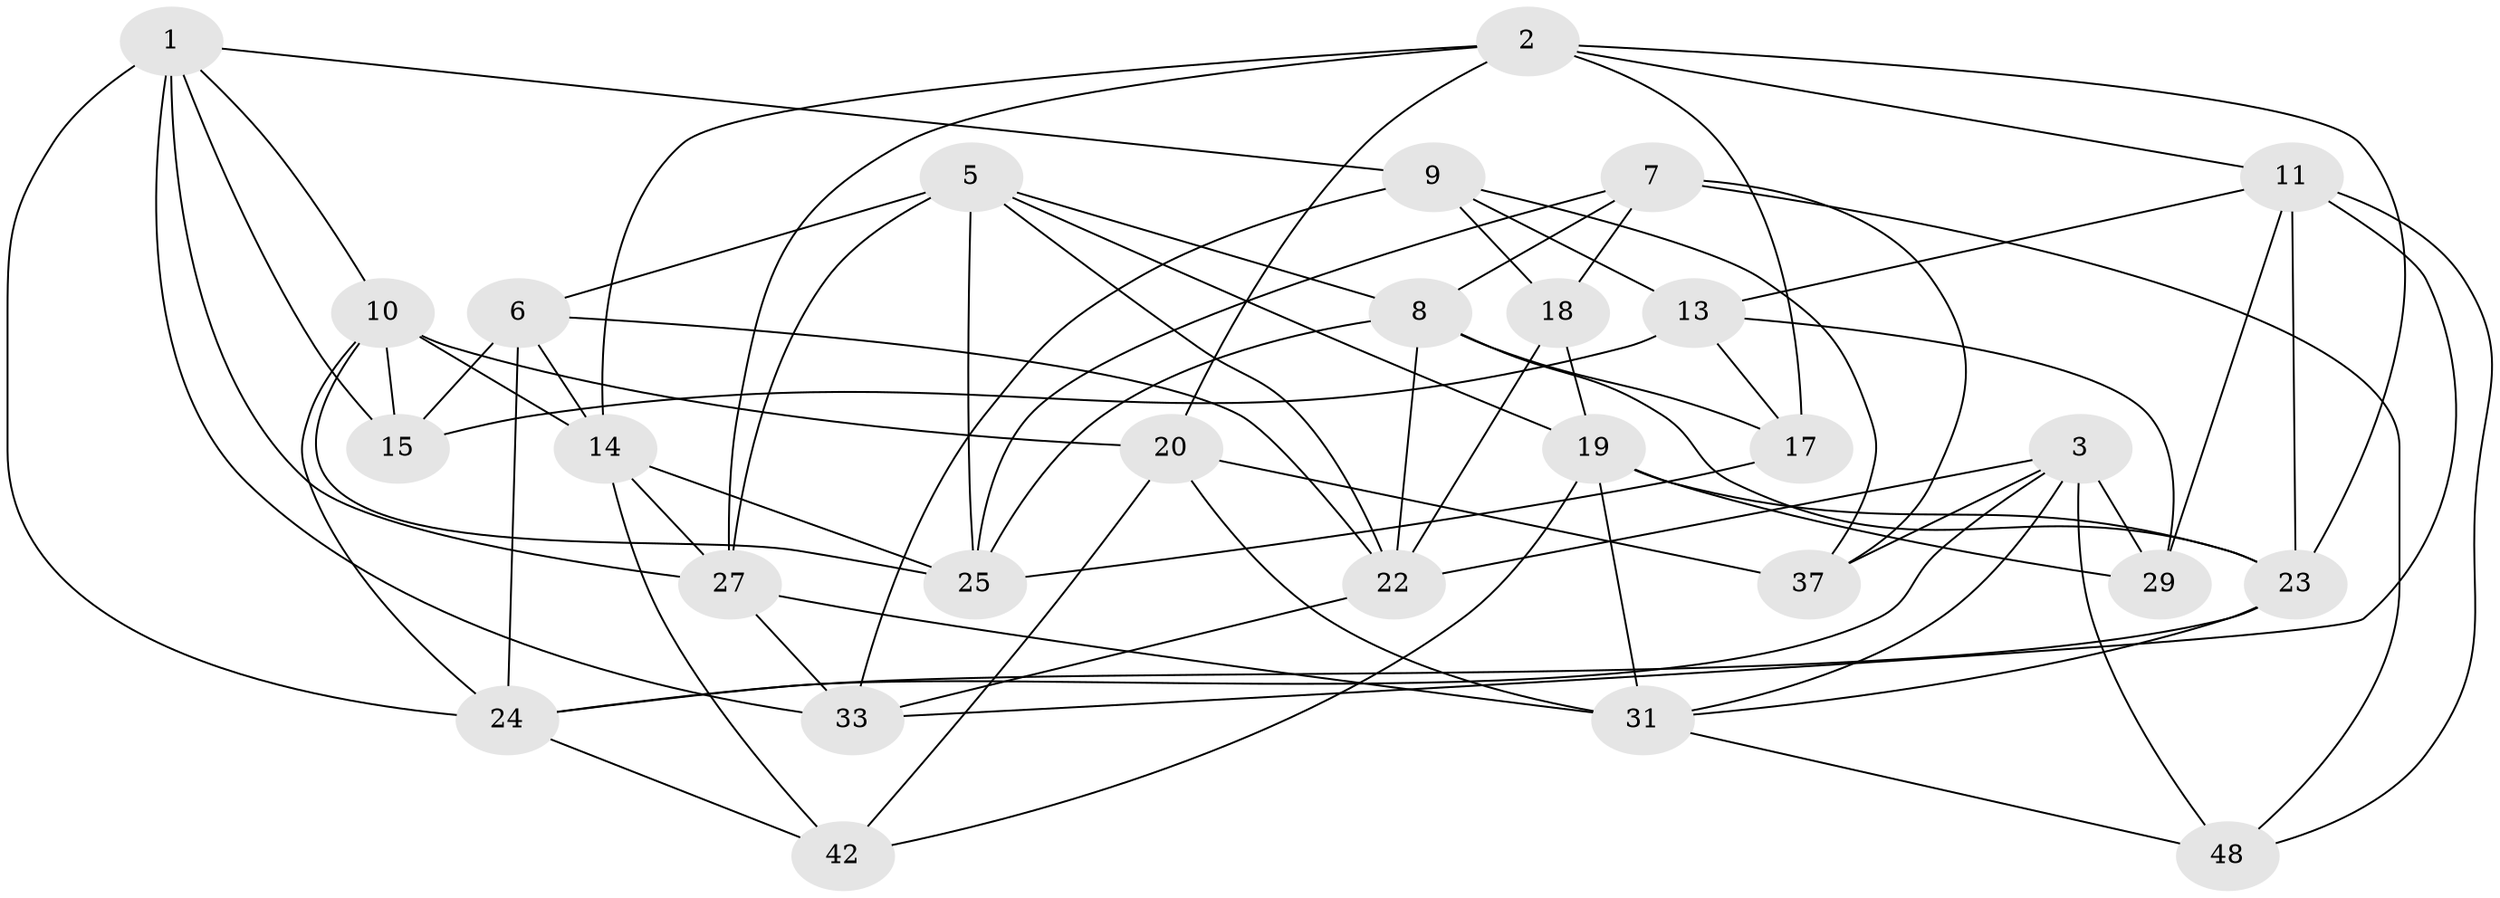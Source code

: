 // original degree distribution, {4: 1.0}
// Generated by graph-tools (version 1.1) at 2025/42/03/06/25 10:42:25]
// undirected, 28 vertices, 74 edges
graph export_dot {
graph [start="1"]
  node [color=gray90,style=filled];
  1 [super="+4"];
  2 [super="+30"];
  3 [super="+44"];
  5 [super="+43"];
  6 [super="+49"];
  7 [super="+12"];
  8 [super="+38"];
  9 [super="+36"];
  10 [super="+32"];
  11 [super="+34"];
  13 [super="+16"];
  14 [super="+26"];
  15 [super="+21"];
  17;
  18;
  19 [super="+41"];
  20 [super="+35"];
  22 [super="+39"];
  23 [super="+40"];
  24 [super="+28"];
  25 [super="+46"];
  27 [super="+51"];
  29;
  31 [super="+50"];
  33 [super="+47"];
  37 [super="+45"];
  42;
  48;
  1 -- 10;
  1 -- 27;
  1 -- 9;
  1 -- 24;
  1 -- 15;
  1 -- 33;
  2 -- 23;
  2 -- 11;
  2 -- 14;
  2 -- 17;
  2 -- 27;
  2 -- 20;
  3 -- 29;
  3 -- 48;
  3 -- 31;
  3 -- 24;
  3 -- 37;
  3 -- 22;
  5 -- 19;
  5 -- 25;
  5 -- 22;
  5 -- 8;
  5 -- 27;
  5 -- 6;
  6 -- 14;
  6 -- 24;
  6 -- 22;
  6 -- 15 [weight=2];
  7 -- 18;
  7 -- 8;
  7 -- 37 [weight=2];
  7 -- 48;
  7 -- 25;
  8 -- 17;
  8 -- 23;
  8 -- 25;
  8 -- 22;
  9 -- 18;
  9 -- 33 [weight=2];
  9 -- 37;
  9 -- 13;
  10 -- 15;
  10 -- 20;
  10 -- 24;
  10 -- 25;
  10 -- 14;
  11 -- 29;
  11 -- 23;
  11 -- 48;
  11 -- 13;
  11 -- 33;
  13 -- 17;
  13 -- 15 [weight=2];
  13 -- 29;
  14 -- 25;
  14 -- 42;
  14 -- 27;
  17 -- 25;
  18 -- 19;
  18 -- 22;
  19 -- 29;
  19 -- 42;
  19 -- 31;
  19 -- 23;
  20 -- 37 [weight=2];
  20 -- 42;
  20 -- 31;
  22 -- 33;
  23 -- 24;
  23 -- 31;
  24 -- 42;
  27 -- 33;
  27 -- 31;
  31 -- 48;
}
